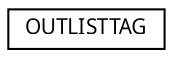 digraph "Grafische Darstellung der Klassenhierarchie"
{
  edge [fontname="Sans",fontsize="10",labelfontname="Sans",labelfontsize="10"];
  node [fontname="Sans",fontsize="10",shape=record];
  rankdir="LR";
  Node0 [label="OUTLISTTAG",height=0.2,width=0.4,color="black", fillcolor="white", style="filled",URL="$d5/d4e/structOUTLISTTAG.html"];
}
